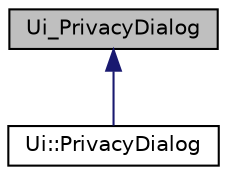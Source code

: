 digraph "Ui_PrivacyDialog"
{
 // LATEX_PDF_SIZE
  edge [fontname="Helvetica",fontsize="10",labelfontname="Helvetica",labelfontsize="10"];
  node [fontname="Helvetica",fontsize="10",shape=record];
  Node0 [label="Ui_PrivacyDialog",height=0.2,width=0.4,color="black", fillcolor="grey75", style="filled", fontcolor="black",tooltip=" "];
  Node0 -> Node1 [dir="back",color="midnightblue",fontsize="10",style="solid"];
  Node1 [label="Ui::PrivacyDialog",height=0.2,width=0.4,color="black", fillcolor="white", style="filled",URL="$class_ui_1_1_privacy_dialog.html",tooltip=" "];
}
